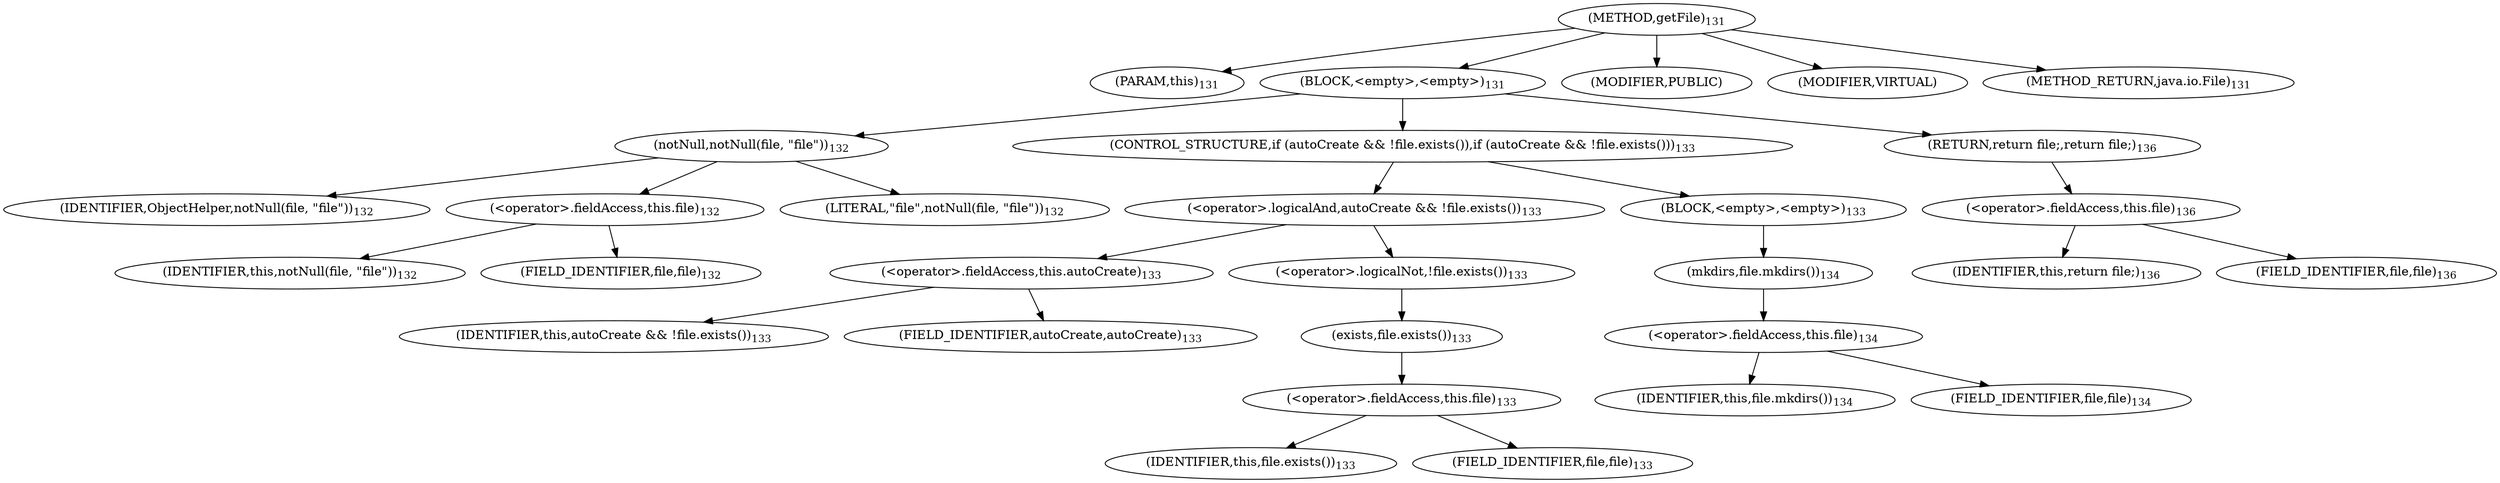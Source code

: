 digraph "getFile" {  
"457" [label = <(METHOD,getFile)<SUB>131</SUB>> ]
"458" [label = <(PARAM,this)<SUB>131</SUB>> ]
"459" [label = <(BLOCK,&lt;empty&gt;,&lt;empty&gt;)<SUB>131</SUB>> ]
"460" [label = <(notNull,notNull(file, &quot;file&quot;))<SUB>132</SUB>> ]
"461" [label = <(IDENTIFIER,ObjectHelper,notNull(file, &quot;file&quot;))<SUB>132</SUB>> ]
"462" [label = <(&lt;operator&gt;.fieldAccess,this.file)<SUB>132</SUB>> ]
"463" [label = <(IDENTIFIER,this,notNull(file, &quot;file&quot;))<SUB>132</SUB>> ]
"464" [label = <(FIELD_IDENTIFIER,file,file)<SUB>132</SUB>> ]
"465" [label = <(LITERAL,&quot;file&quot;,notNull(file, &quot;file&quot;))<SUB>132</SUB>> ]
"466" [label = <(CONTROL_STRUCTURE,if (autoCreate &amp;&amp; !file.exists()),if (autoCreate &amp;&amp; !file.exists()))<SUB>133</SUB>> ]
"467" [label = <(&lt;operator&gt;.logicalAnd,autoCreate &amp;&amp; !file.exists())<SUB>133</SUB>> ]
"468" [label = <(&lt;operator&gt;.fieldAccess,this.autoCreate)<SUB>133</SUB>> ]
"469" [label = <(IDENTIFIER,this,autoCreate &amp;&amp; !file.exists())<SUB>133</SUB>> ]
"470" [label = <(FIELD_IDENTIFIER,autoCreate,autoCreate)<SUB>133</SUB>> ]
"471" [label = <(&lt;operator&gt;.logicalNot,!file.exists())<SUB>133</SUB>> ]
"472" [label = <(exists,file.exists())<SUB>133</SUB>> ]
"473" [label = <(&lt;operator&gt;.fieldAccess,this.file)<SUB>133</SUB>> ]
"474" [label = <(IDENTIFIER,this,file.exists())<SUB>133</SUB>> ]
"475" [label = <(FIELD_IDENTIFIER,file,file)<SUB>133</SUB>> ]
"476" [label = <(BLOCK,&lt;empty&gt;,&lt;empty&gt;)<SUB>133</SUB>> ]
"477" [label = <(mkdirs,file.mkdirs())<SUB>134</SUB>> ]
"478" [label = <(&lt;operator&gt;.fieldAccess,this.file)<SUB>134</SUB>> ]
"479" [label = <(IDENTIFIER,this,file.mkdirs())<SUB>134</SUB>> ]
"480" [label = <(FIELD_IDENTIFIER,file,file)<SUB>134</SUB>> ]
"481" [label = <(RETURN,return file;,return file;)<SUB>136</SUB>> ]
"482" [label = <(&lt;operator&gt;.fieldAccess,this.file)<SUB>136</SUB>> ]
"483" [label = <(IDENTIFIER,this,return file;)<SUB>136</SUB>> ]
"484" [label = <(FIELD_IDENTIFIER,file,file)<SUB>136</SUB>> ]
"485" [label = <(MODIFIER,PUBLIC)> ]
"486" [label = <(MODIFIER,VIRTUAL)> ]
"487" [label = <(METHOD_RETURN,java.io.File)<SUB>131</SUB>> ]
  "457" -> "458" 
  "457" -> "459" 
  "457" -> "485" 
  "457" -> "486" 
  "457" -> "487" 
  "459" -> "460" 
  "459" -> "466" 
  "459" -> "481" 
  "460" -> "461" 
  "460" -> "462" 
  "460" -> "465" 
  "462" -> "463" 
  "462" -> "464" 
  "466" -> "467" 
  "466" -> "476" 
  "467" -> "468" 
  "467" -> "471" 
  "468" -> "469" 
  "468" -> "470" 
  "471" -> "472" 
  "472" -> "473" 
  "473" -> "474" 
  "473" -> "475" 
  "476" -> "477" 
  "477" -> "478" 
  "478" -> "479" 
  "478" -> "480" 
  "481" -> "482" 
  "482" -> "483" 
  "482" -> "484" 
}
